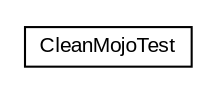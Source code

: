 #!/usr/local/bin/dot
#
# Class diagram 
# Generated by UMLGraph version R5_6-24-gf6e263 (http://www.umlgraph.org/)
#

digraph G {
	edge [fontname="arial",fontsize=10,labelfontname="arial",labelfontsize=10];
	node [fontname="arial",fontsize=10,shape=plaintext];
	nodesep=0.25;
	ranksep=0.5;
	// net.trajano.mojo.cleanpom.test.CleanMojoTest
	c0 [label=<<table title="net.trajano.mojo.cleanpom.test.CleanMojoTest" border="0" cellborder="1" cellspacing="0" cellpadding="2" port="p" href="./CleanMojoTest.html">
		<tr><td><table border="0" cellspacing="0" cellpadding="1">
<tr><td align="center" balign="center"> CleanMojoTest </td></tr>
		</table></td></tr>
		</table>>, URL="./CleanMojoTest.html", fontname="arial", fontcolor="black", fontsize=10.0];
}

